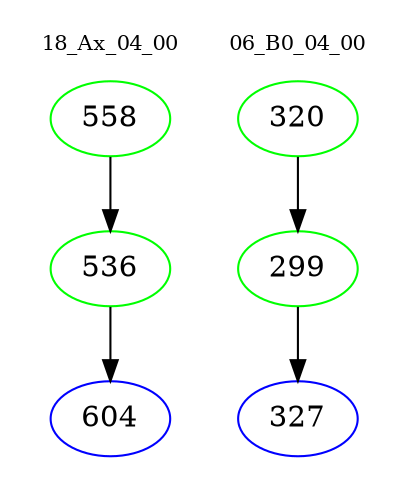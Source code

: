 digraph{
subgraph cluster_0 {
color = white
label = "18_Ax_04_00";
fontsize=10;
T0_558 [label="558", color="green"]
T0_558 -> T0_536 [color="black"]
T0_536 [label="536", color="green"]
T0_536 -> T0_604 [color="black"]
T0_604 [label="604", color="blue"]
}
subgraph cluster_1 {
color = white
label = "06_B0_04_00";
fontsize=10;
T1_320 [label="320", color="green"]
T1_320 -> T1_299 [color="black"]
T1_299 [label="299", color="green"]
T1_299 -> T1_327 [color="black"]
T1_327 [label="327", color="blue"]
}
}
